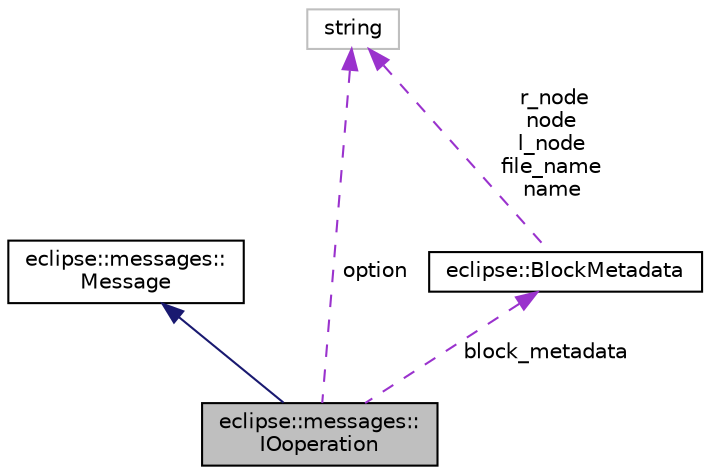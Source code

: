digraph "eclipse::messages::IOoperation"
{
  edge [fontname="Helvetica",fontsize="10",labelfontname="Helvetica",labelfontsize="10"];
  node [fontname="Helvetica",fontsize="10",shape=record];
  Node1 [label="eclipse::messages::\lIOoperation",height=0.2,width=0.4,color="black", fillcolor="grey75", style="filled" fontcolor="black"];
  Node2 -> Node1 [dir="back",color="midnightblue",fontsize="10",style="solid",fontname="Helvetica"];
  Node2 [label="eclipse::messages::\lMessage",height=0.2,width=0.4,color="black", fillcolor="white", style="filled",URL="$structeclipse_1_1messages_1_1Message.html"];
  Node3 -> Node1 [dir="back",color="darkorchid3",fontsize="10",style="dashed",label=" block_metadata" ,fontname="Helvetica"];
  Node3 [label="eclipse::BlockMetadata",height=0.2,width=0.4,color="black", fillcolor="white", style="filled",URL="$structeclipse_1_1BlockMetadata.html"];
  Node4 -> Node3 [dir="back",color="darkorchid3",fontsize="10",style="dashed",label=" r_node\nnode\nl_node\nfile_name\nname" ,fontname="Helvetica"];
  Node4 [label="string",height=0.2,width=0.4,color="grey75", fillcolor="white", style="filled"];
  Node4 -> Node1 [dir="back",color="darkorchid3",fontsize="10",style="dashed",label=" option" ,fontname="Helvetica"];
}
